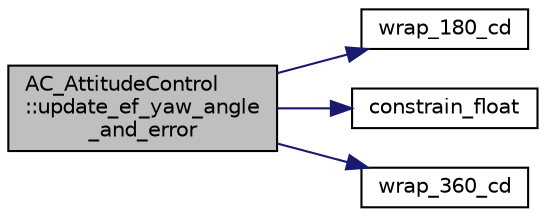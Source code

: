 digraph "AC_AttitudeControl::update_ef_yaw_angle_and_error"
{
 // INTERACTIVE_SVG=YES
  edge [fontname="Helvetica",fontsize="10",labelfontname="Helvetica",labelfontsize="10"];
  node [fontname="Helvetica",fontsize="10",shape=record];
  rankdir="LR";
  Node1 [label="AC_AttitudeControl\l::update_ef_yaw_angle\l_and_error",height=0.2,width=0.4,color="black", fillcolor="grey75", style="filled", fontcolor="black"];
  Node1 -> Node2 [color="midnightblue",fontsize="10",style="solid",fontname="Helvetica"];
  Node2 [label="wrap_180_cd",height=0.2,width=0.4,color="black", fillcolor="white", style="filled",URL="$AP__Math_8h.html#a35821002985a8e3e526c8ccad9bb9934"];
  Node1 -> Node3 [color="midnightblue",fontsize="10",style="solid",fontname="Helvetica"];
  Node3 [label="constrain_float",height=0.2,width=0.4,color="black", fillcolor="white", style="filled",URL="$AP__Math_8h.html#a27149a7dfbb14319088e8332705c0046"];
  Node1 -> Node4 [color="midnightblue",fontsize="10",style="solid",fontname="Helvetica"];
  Node4 [label="wrap_360_cd",height=0.2,width=0.4,color="black", fillcolor="white", style="filled",URL="$AP__Math_8h.html#aec935e3ce7fb13099565b27693547d09"];
}
